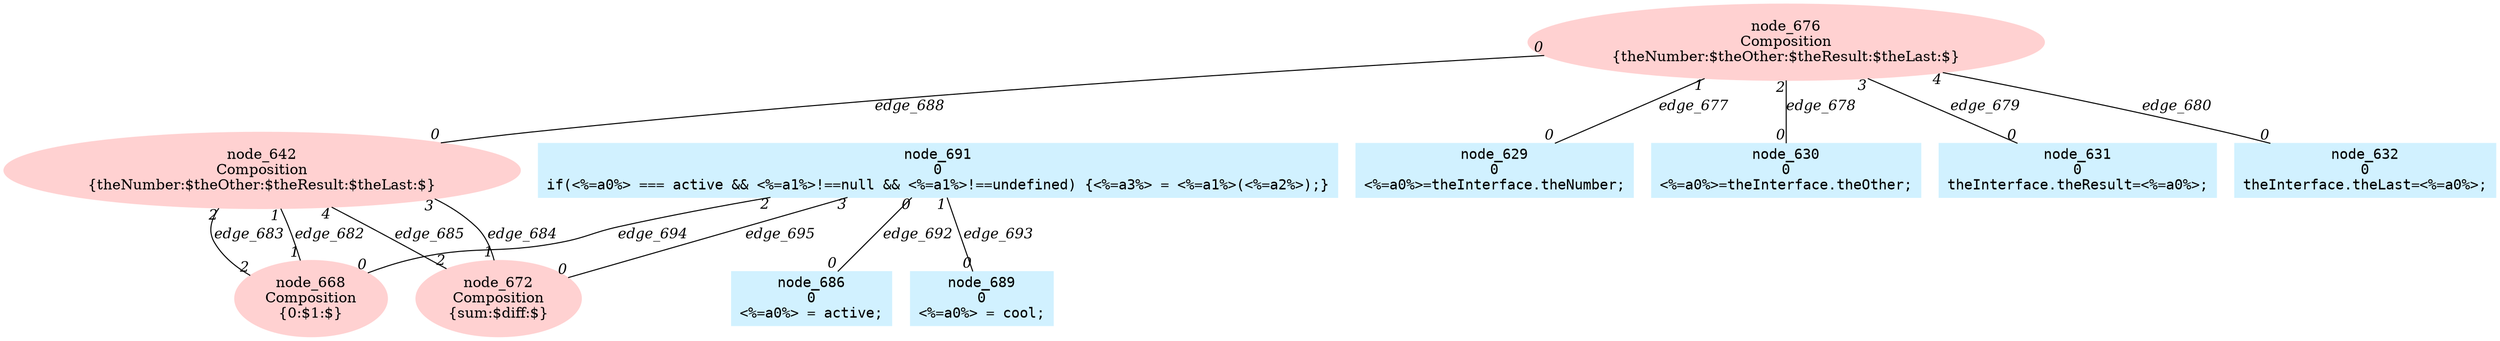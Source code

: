 digraph g{node_642 [shape=ellipse, style=filled, color="#ffd1d1", label="node_642
Composition
{theNumber:$theOther:$theResult:$theLast:$}" ]
node_668 [shape=ellipse, style=filled, color="#ffd1d1", label="node_668
Composition
{0:$1:$}" ]
node_672 [shape=ellipse, style=filled, color="#ffd1d1", label="node_672
Composition
{sum:$diff:$}" ]
node_676 [shape=ellipse, style=filled, color="#ffd1d1", label="node_676
Composition
{theNumber:$theOther:$theResult:$theLast:$}" ]
node_629 [shape=box, style=filled, color="#d1f1ff", fontname="Courier", label="node_629
0
<%=a0%>=theInterface.theNumber;
" ]
node_630 [shape=box, style=filled, color="#d1f1ff", fontname="Courier", label="node_630
0
<%=a0%>=theInterface.theOther;
" ]
node_631 [shape=box, style=filled, color="#d1f1ff", fontname="Courier", label="node_631
0
theInterface.theResult=<%=a0%>;
" ]
node_632 [shape=box, style=filled, color="#d1f1ff", fontname="Courier", label="node_632
0
theInterface.theLast=<%=a0%>;
" ]
node_686 [shape=box, style=filled, color="#d1f1ff", fontname="Courier", label="node_686
0
<%=a0%> = active;
" ]
node_689 [shape=box, style=filled, color="#d1f1ff", fontname="Courier", label="node_689
0
<%=a0%> = cool;
" ]
node_691 [shape=box, style=filled, color="#d1f1ff", fontname="Courier", label="node_691
0
if(<%=a0%> === active && <%=a1%>!==null && <%=a1%>!==undefined) {<%=a3%> = <%=a1%>(<%=a2%>);}
" ]
node_676 -> node_629 [dir=none, arrowHead=none, fontname="Times-Italic", label="edge_677",  headlabel="0", taillabel="1" ]
node_676 -> node_630 [dir=none, arrowHead=none, fontname="Times-Italic", label="edge_678",  headlabel="0", taillabel="2" ]
node_676 -> node_631 [dir=none, arrowHead=none, fontname="Times-Italic", label="edge_679",  headlabel="0", taillabel="3" ]
node_676 -> node_632 [dir=none, arrowHead=none, fontname="Times-Italic", label="edge_680",  headlabel="0", taillabel="4" ]
node_642 -> node_668 [dir=none, arrowHead=none, fontname="Times-Italic", label="edge_682",  headlabel="1", taillabel="1" ]
node_642 -> node_668 [dir=none, arrowHead=none, fontname="Times-Italic", label="edge_683",  headlabel="2", taillabel="2" ]
node_642 -> node_672 [dir=none, arrowHead=none, fontname="Times-Italic", label="edge_684",  headlabel="1", taillabel="3" ]
node_642 -> node_672 [dir=none, arrowHead=none, fontname="Times-Italic", label="edge_685",  headlabel="2", taillabel="4" ]
node_676 -> node_642 [dir=none, arrowHead=none, fontname="Times-Italic", label="edge_688",  headlabel="0", taillabel="0" ]
node_691 -> node_686 [dir=none, arrowHead=none, fontname="Times-Italic", label="edge_692",  headlabel="0", taillabel="0" ]
node_691 -> node_689 [dir=none, arrowHead=none, fontname="Times-Italic", label="edge_693",  headlabel="0", taillabel="1" ]
node_691 -> node_668 [dir=none, arrowHead=none, fontname="Times-Italic", label="edge_694",  headlabel="0", taillabel="2" ]
node_691 -> node_672 [dir=none, arrowHead=none, fontname="Times-Italic", label="edge_695",  headlabel="0", taillabel="3" ]
}